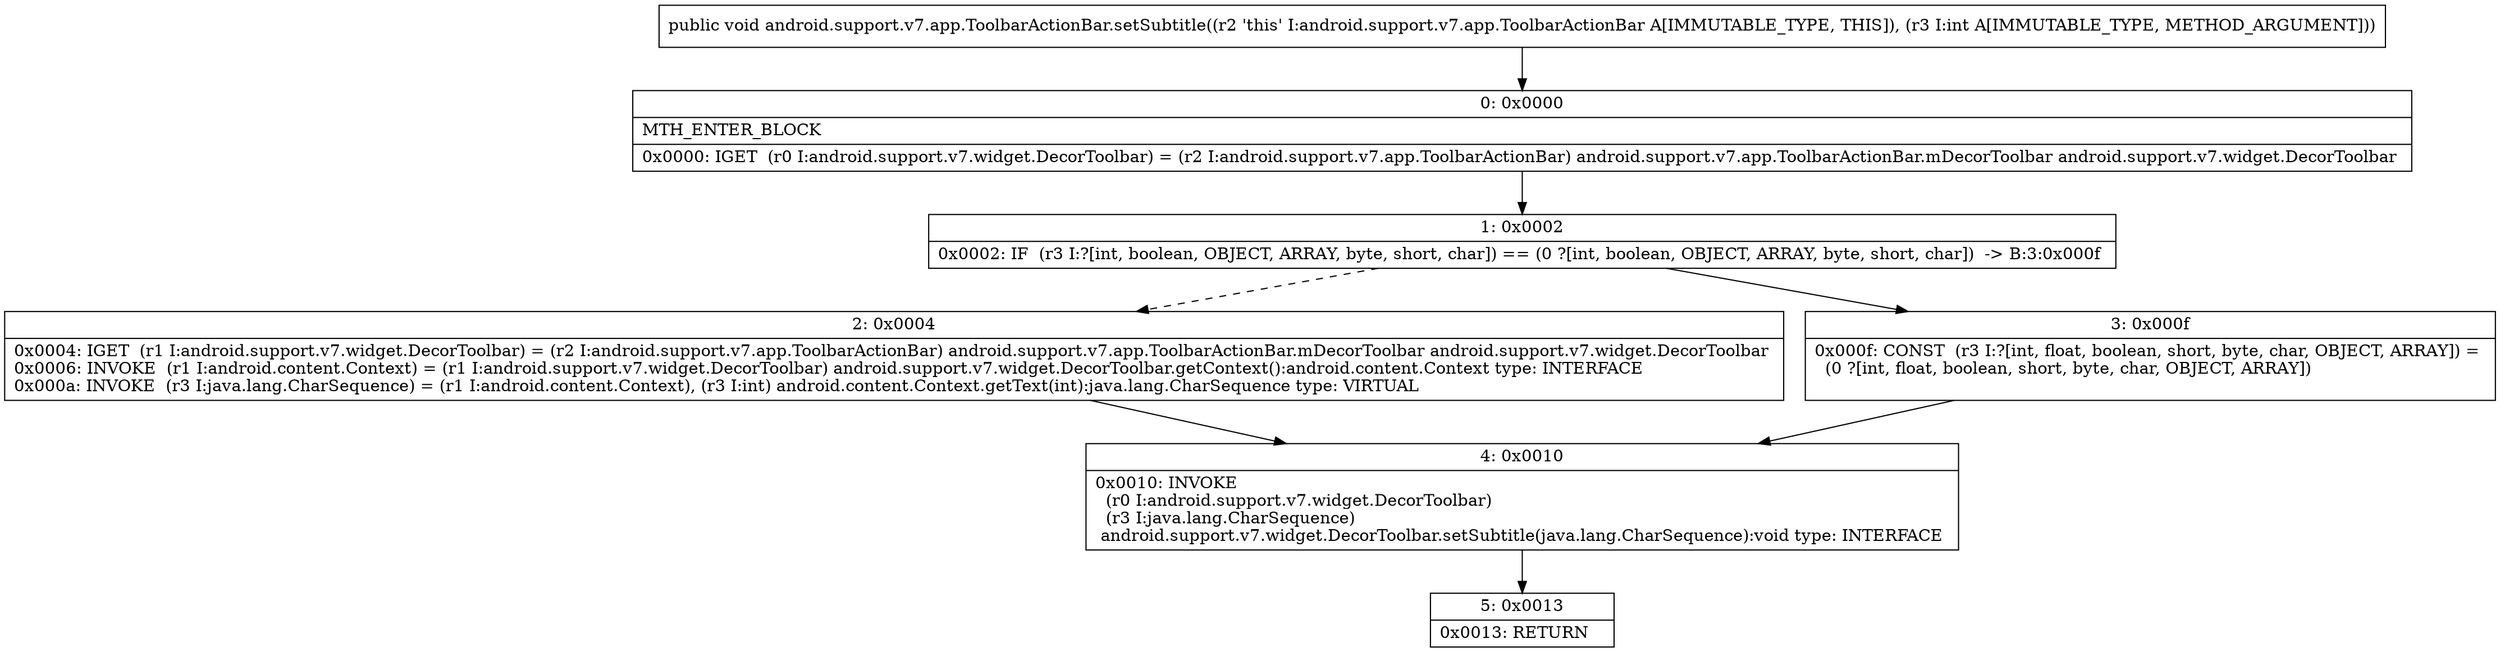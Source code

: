 digraph "CFG forandroid.support.v7.app.ToolbarActionBar.setSubtitle(I)V" {
Node_0 [shape=record,label="{0\:\ 0x0000|MTH_ENTER_BLOCK\l|0x0000: IGET  (r0 I:android.support.v7.widget.DecorToolbar) = (r2 I:android.support.v7.app.ToolbarActionBar) android.support.v7.app.ToolbarActionBar.mDecorToolbar android.support.v7.widget.DecorToolbar \l}"];
Node_1 [shape=record,label="{1\:\ 0x0002|0x0002: IF  (r3 I:?[int, boolean, OBJECT, ARRAY, byte, short, char]) == (0 ?[int, boolean, OBJECT, ARRAY, byte, short, char])  \-\> B:3:0x000f \l}"];
Node_2 [shape=record,label="{2\:\ 0x0004|0x0004: IGET  (r1 I:android.support.v7.widget.DecorToolbar) = (r2 I:android.support.v7.app.ToolbarActionBar) android.support.v7.app.ToolbarActionBar.mDecorToolbar android.support.v7.widget.DecorToolbar \l0x0006: INVOKE  (r1 I:android.content.Context) = (r1 I:android.support.v7.widget.DecorToolbar) android.support.v7.widget.DecorToolbar.getContext():android.content.Context type: INTERFACE \l0x000a: INVOKE  (r3 I:java.lang.CharSequence) = (r1 I:android.content.Context), (r3 I:int) android.content.Context.getText(int):java.lang.CharSequence type: VIRTUAL \l}"];
Node_3 [shape=record,label="{3\:\ 0x000f|0x000f: CONST  (r3 I:?[int, float, boolean, short, byte, char, OBJECT, ARRAY]) = \l  (0 ?[int, float, boolean, short, byte, char, OBJECT, ARRAY])\l \l}"];
Node_4 [shape=record,label="{4\:\ 0x0010|0x0010: INVOKE  \l  (r0 I:android.support.v7.widget.DecorToolbar)\l  (r3 I:java.lang.CharSequence)\l android.support.v7.widget.DecorToolbar.setSubtitle(java.lang.CharSequence):void type: INTERFACE \l}"];
Node_5 [shape=record,label="{5\:\ 0x0013|0x0013: RETURN   \l}"];
MethodNode[shape=record,label="{public void android.support.v7.app.ToolbarActionBar.setSubtitle((r2 'this' I:android.support.v7.app.ToolbarActionBar A[IMMUTABLE_TYPE, THIS]), (r3 I:int A[IMMUTABLE_TYPE, METHOD_ARGUMENT])) }"];
MethodNode -> Node_0;
Node_0 -> Node_1;
Node_1 -> Node_2[style=dashed];
Node_1 -> Node_3;
Node_2 -> Node_4;
Node_3 -> Node_4;
Node_4 -> Node_5;
}

